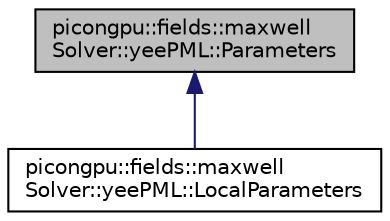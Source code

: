 digraph "picongpu::fields::maxwellSolver::yeePML::Parameters"
{
 // LATEX_PDF_SIZE
  edge [fontname="Helvetica",fontsize="10",labelfontname="Helvetica",labelfontsize="10"];
  node [fontname="Helvetica",fontsize="10",shape=record];
  Node1 [label="picongpu::fields::maxwell\lSolver::yeePML::Parameters",height=0.2,width=0.4,color="black", fillcolor="grey75", style="filled", fontcolor="black",tooltip="Parameters of PML, except thickness."];
  Node1 -> Node2 [dir="back",color="midnightblue",fontsize="10",style="solid",fontname="Helvetica"];
  Node2 [label="picongpu::fields::maxwell\lSolver::yeePML::LocalParameters",height=0.2,width=0.4,color="black", fillcolor="white", style="filled",URL="$structpicongpu_1_1fields_1_1maxwell_solver_1_1yee_p_m_l_1_1_local_parameters.html",tooltip="Parameters of PML for the local domain."];
}
